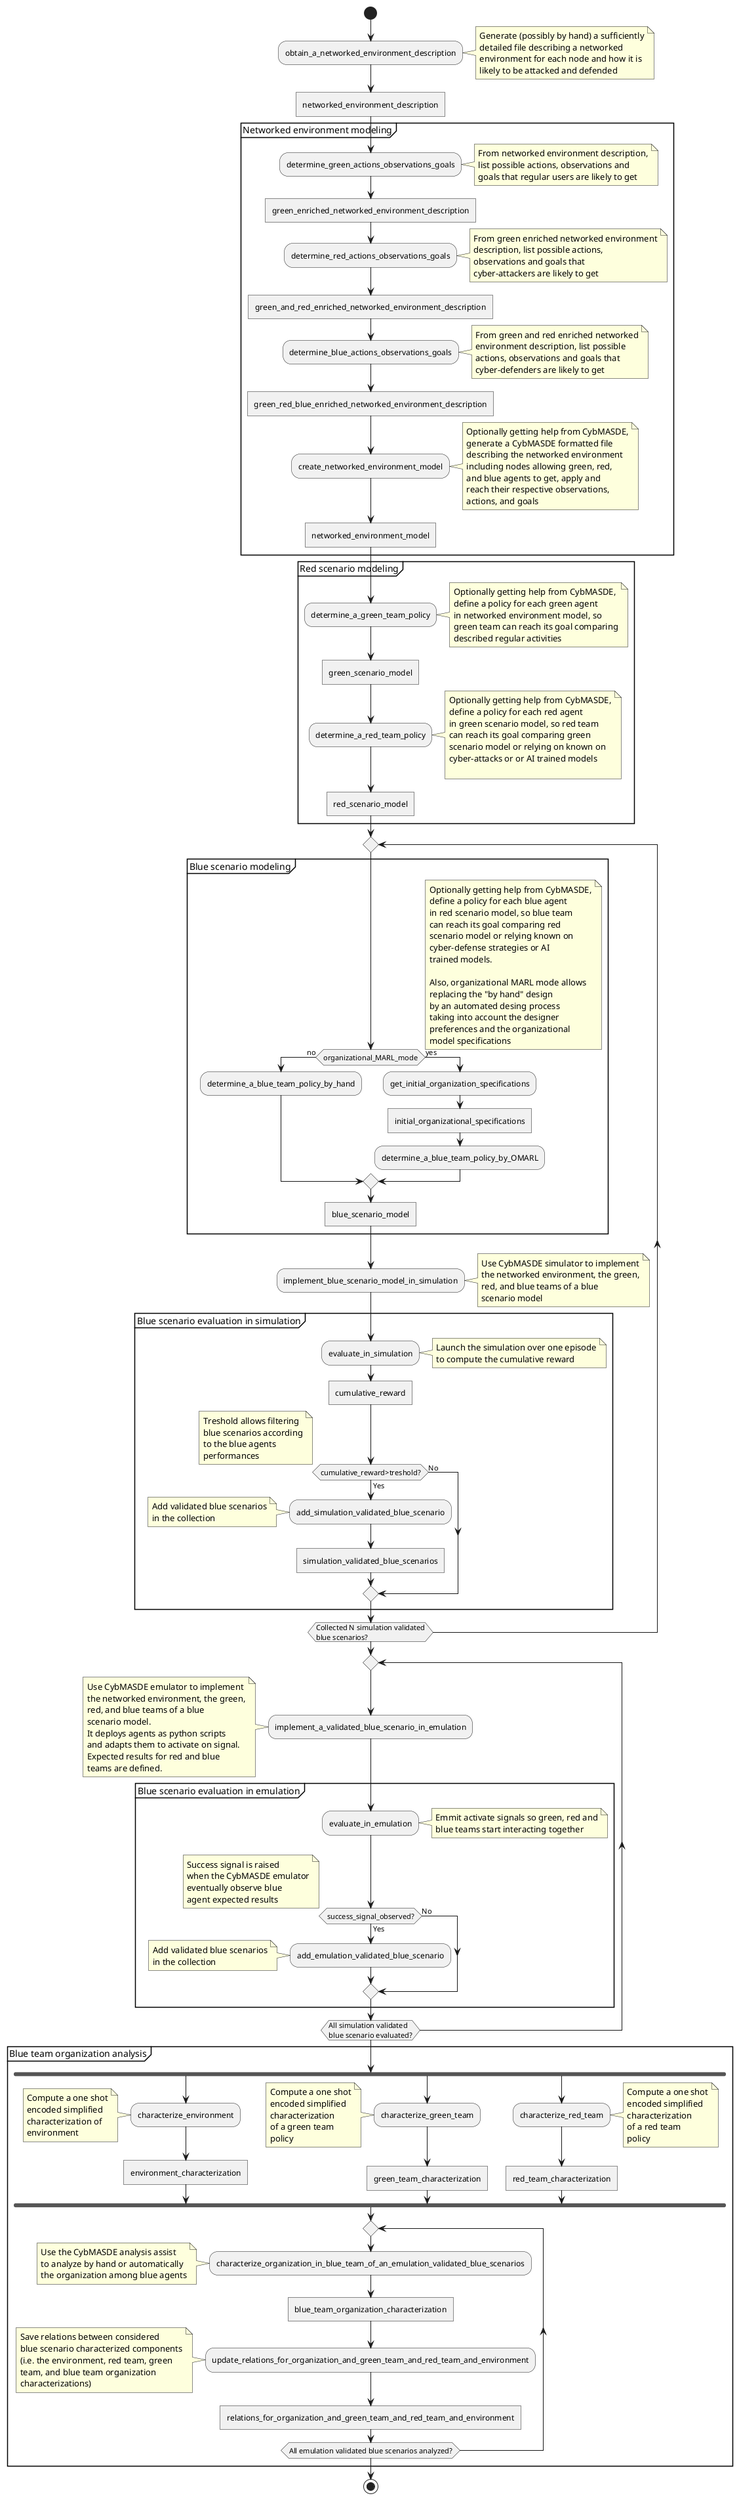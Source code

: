 @startuml general_algorithm
start
:obtain_a_networked_environment_description;
note right
    Generate (possibly by hand) a sufficiently
    detailed file describing a networked
    environment for each node and how it is
    likely to be attacked and defended
end note
:networked_environment_description]
group Networked environment modeling
    :determine_green_actions_observations_goals;
    note right
        From networked environment description,
        list possible actions, observations and
        goals that regular users are likely to get
    end note
    :green_enriched_networked_environment_description]
    :determine_red_actions_observations_goals;
    note right
        From green enriched networked environment
        description, list possible actions,
        observations and goals that
        cyber-attackers are likely to get
    end note
    :green_and_red_enriched_networked_environment_description]
    :determine_blue_actions_observations_goals;
    note right
        From green and red enriched networked
        environment description, list possible
        actions, observations and goals that
        cyber-defenders are likely to get
    end note
    :green_red_blue_enriched_networked_environment_description]
    :create_networked_environment_model;
    note right
        Optionally getting help from CybMASDE,
        generate a CybMASDE formatted file
        describing the networked environment
        including nodes allowing green, red,
        and blue agents to get, apply and
        reach their respective observations,
        actions, and goals
    end note
    :networked_environment_model]
    end group
    group Red scenario modeling
        :determine_a_green_team_policy;
        note right
            Optionally getting help from CybMASDE,
            define a policy for each green agent
            in networked environment model, so
            green team can reach its goal comparing
            described regular activities
        end note
        :green_scenario_model]
        :determine_a_red_team_policy;
        note right
            Optionally getting help from CybMASDE,
            define a policy for each red agent
            in green scenario model, so red team
            can reach its goal comparing green
            scenario model or relying on known on
            cyber-attacks or or AI trained models

        end note
        :red_scenario_model]
        end group
        repeat
            group Blue scenario modeling
                if (organizational_MARL_mode) then (no)
                :determine_a_blue_team_policy_by_hand;
                else (yes)
                :get_initial_organization_specifications;
                :initial_organizational_specifications]
                :determine_a_blue_team_policy_by_OMARL;
                endif
                note right
                    Optionally getting help from CybMASDE,
                    define a policy for each blue agent
                    in red scenario model, so blue team
                    can reach its goal comparing red
                    scenario model or relying known on
                    cyber-defense strategies or AI
                    trained models.

                    Also, organizational MARL mode allows
                    replacing the "by hand" design
                    by an automated desing process
                    taking into account the designer
                    preferences and the organizational
                    model specifications
                end note
                :blue_scenario_model]
                end group
                :implement_blue_scenario_model_in_simulation;
                note right
                    Use CybMASDE simulator to implement
                    the networked environment, the green,
                    red, and blue teams of a blue
                    scenario model
                end note
                group Blue scenario evaluation in simulation
                    :evaluate_in_simulation;
                    note right
                        Launch the simulation over one episode
                        to compute the cumulative reward
                    end note
                    :cumulative_reward]
                    if (cumulative_reward>treshold?) then (Yes)
                        note right
                            Treshold allows filtering
                            blue scenarios according
                            to the blue agents
                            performances
                        end note
                        :add_simulation_validated_blue_scenario;
                        note left
                            Add validated blue scenarios
                            in the collection
                        end note
                        :simulation_validated_blue_scenarios]
                    else (No)
                    endif
                    end group
                repeat while (Collected N simulation validated\nblue scenarios?)

                repeat
                    :implement_a_validated_blue_scenario_in_emulation;
                    note left
                        Use CybMASDE emulator to implement
                        the networked environment, the green,
                        red, and blue teams of a blue
                        scenario model.
                        It deploys agents as python scripts
                        and adapts them to activate on signal.
                        Expected results for red and blue
                        teams are defined.
                    end note
                    group Blue scenario evaluation in emulation
                        :evaluate_in_emulation;
                        note right
                            Emmit activate signals so green, red and
                            blue teams start interacting together
                        end note
                        if (success_signal_observed?) then (Yes)
                            note right
                                Success signal is raised
                                when the CybMASDE emulator
                                eventually observe blue
                                agent expected results
                            end note
                            :add_emulation_validated_blue_scenario;
                            note left
                                Add validated blue scenarios
                                in the collection
                            end note
                        else (No)
                        endif
                        end group
                    repeat while (All simulation validated\nblue scenario evaluated?)

                    group Blue team organization analysis
                        fork
                            :characterize_environment;
                            note left
                                Compute a one shot
                                encoded simplified
                                characterization of
                                environment
                            end note
                            :environment_characterization]
                        fork again
                            :characterize_green_team;
                            note left
                                Compute a one shot
                                encoded simplified
                                characterization
                                of a green team
                                policy
                            end note
                            :green_team_characterization]
                        fork again
                            :characterize_red_team;
                            note right
                                Compute a one shot
                                encoded simplified
                                characterization
                                of a red team
                                policy
                            end note
                            :red_team_characterization]
                        end fork

                        repeat
                            :characterize_organization_in_blue_team_of_an_emulation_validated_blue_scenarios;
                            note left
                                Use the CybMASDE analysis assist
                                to analyze by hand or automatically
                                the organization among blue agents
                            end note
                            :blue_team_organization_characterization]
                            :update_relations_for_organization_and_green_team_and_red_team_and_environment;
                            note left
                                Save relations between considered
                                blue scenario characterized components
                                (i.e. the environment, red team, green
                                team, and blue team organization
                                characterizations)
                            end note
                            :relations_for_organization_and_green_team_and_red_team_and_environment]
                        repeat while (All emulation validated blue scenarios analyzed?)
                        end group
                        stop
                        @enduml
